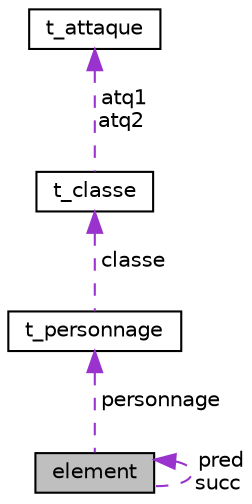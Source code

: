 digraph "element"
{
  edge [fontname="Helvetica",fontsize="10",labelfontname="Helvetica",labelfontsize="10"];
  node [fontname="Helvetica",fontsize="10",shape=record];
  Node1 [label="element",height=0.2,width=0.4,color="black", fillcolor="grey75", style="filled", fontcolor="black"];
  Node2 -> Node1 [dir="back",color="darkorchid3",fontsize="10",style="dashed",label=" personnage" ];
  Node2 [label="t_personnage",height=0.2,width=0.4,color="black", fillcolor="white", style="filled",URL="$a00009.html",tooltip="contient les caractéristiques d&#39;un personnage ainsi que son équipe "];
  Node3 -> Node2 [dir="back",color="darkorchid3",fontsize="10",style="dashed",label=" classe" ];
  Node3 [label="t_classe",height=0.2,width=0.4,color="black", fillcolor="white", style="filled",URL="$a00004.html",tooltip="Définition des différentes classes de personnages. "];
  Node4 -> Node3 [dir="back",color="darkorchid3",fontsize="10",style="dashed",label=" atq1\natq2" ];
  Node4 [label="t_attaque",height=0.2,width=0.4,color="black", fillcolor="white", style="filled",URL="$a00003.html",tooltip="contient les caractéristiques d&#39;une attaque "];
  Node1 -> Node1 [dir="back",color="darkorchid3",fontsize="10",style="dashed",label=" pred\nsucc" ];
}
